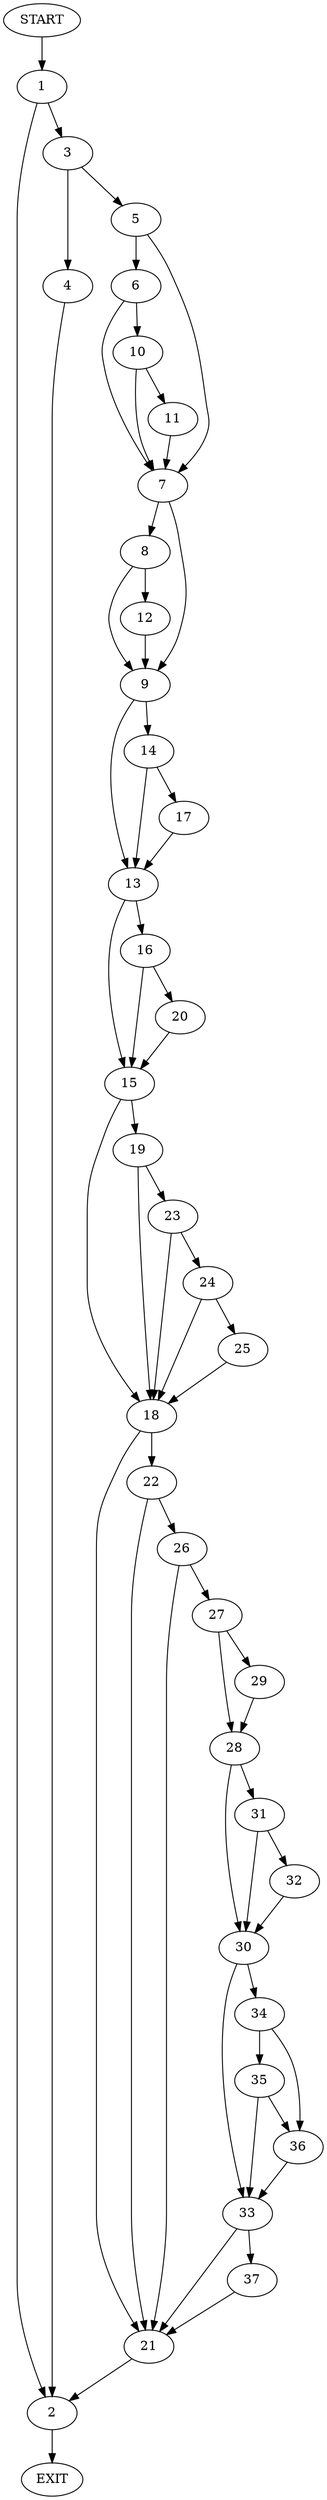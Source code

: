 digraph {
0 [label="START"]
38 [label="EXIT"]
0 -> 1
1 -> 2
1 -> 3
3 -> 4
3 -> 5
2 -> 38
4 -> 2
5 -> 6
5 -> 7
7 -> 8
7 -> 9
6 -> 10
6 -> 7
10 -> 11
10 -> 7
11 -> 7
8 -> 12
8 -> 9
9 -> 13
9 -> 14
12 -> 9
13 -> 15
13 -> 16
14 -> 17
14 -> 13
17 -> 13
15 -> 18
15 -> 19
16 -> 15
16 -> 20
20 -> 15
18 -> 21
18 -> 22
19 -> 18
19 -> 23
23 -> 18
23 -> 24
24 -> 25
24 -> 18
25 -> 18
22 -> 21
22 -> 26
21 -> 2
26 -> 21
26 -> 27
27 -> 28
27 -> 29
28 -> 30
28 -> 31
29 -> 28
31 -> 30
31 -> 32
30 -> 33
30 -> 34
32 -> 30
34 -> 35
34 -> 36
33 -> 21
33 -> 37
35 -> 33
35 -> 36
36 -> 33
37 -> 21
}
